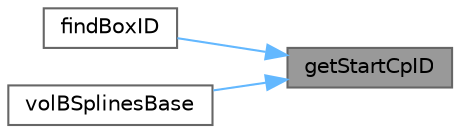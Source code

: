 digraph "getStartCpID"
{
 // LATEX_PDF_SIZE
  bgcolor="transparent";
  edge [fontname=Helvetica,fontsize=10,labelfontname=Helvetica,labelfontsize=10];
  node [fontname=Helvetica,fontsize=10,shape=box,height=0.2,width=0.4];
  rankdir="RL";
  Node1 [id="Node000001",label="getStartCpID",height=0.2,width=0.4,color="gray40", fillcolor="grey60", style="filled", fontcolor="black",tooltip=" "];
  Node1 -> Node2 [id="edge1_Node000001_Node000002",dir="back",color="steelblue1",style="solid",tooltip=" "];
  Node2 [id="Node000002",label="findBoxID",height=0.2,width=0.4,color="grey40", fillcolor="white", style="filled",URL="$classFoam_1_1volBSplinesBase.html#a7e5b128627f313892707a9091d6a6907",tooltip=" "];
  Node1 -> Node3 [id="edge2_Node000001_Node000003",dir="back",color="steelblue1",style="solid",tooltip=" "];
  Node3 [id="Node000003",label="volBSplinesBase",height=0.2,width=0.4,color="grey40", fillcolor="white", style="filled",URL="$classFoam_1_1volBSplinesBase.html#ac1056f3ab66566cc625c69bf9fea0b2b",tooltip=" "];
}
